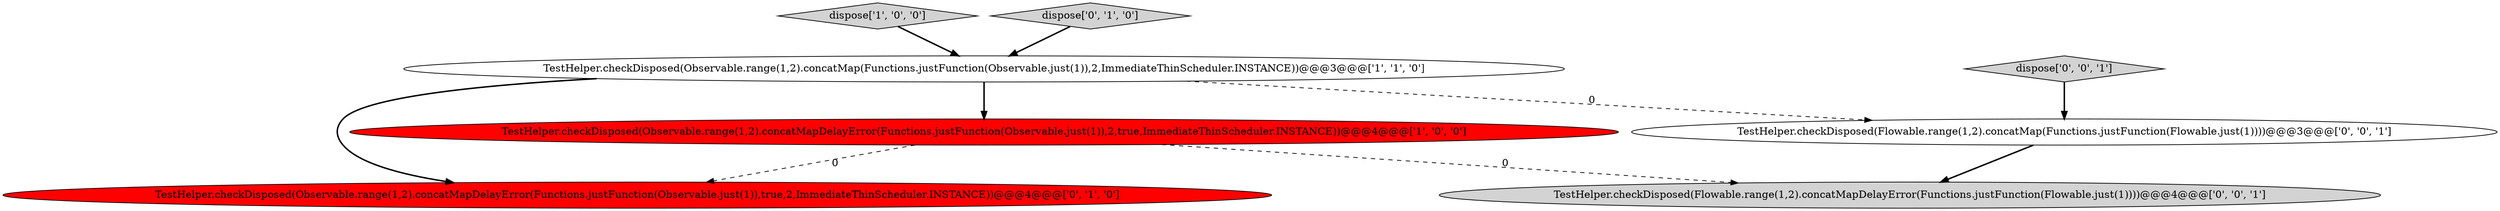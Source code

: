 digraph {
0 [style = filled, label = "dispose['1', '0', '0']", fillcolor = lightgray, shape = diamond image = "AAA0AAABBB1BBB"];
7 [style = filled, label = "TestHelper.checkDisposed(Flowable.range(1,2).concatMapDelayError(Functions.justFunction(Flowable.just(1))))@@@4@@@['0', '0', '1']", fillcolor = lightgray, shape = ellipse image = "AAA0AAABBB3BBB"];
5 [style = filled, label = "dispose['0', '0', '1']", fillcolor = lightgray, shape = diamond image = "AAA0AAABBB3BBB"];
2 [style = filled, label = "TestHelper.checkDisposed(Observable.range(1,2).concatMap(Functions.justFunction(Observable.just(1)),2,ImmediateThinScheduler.INSTANCE))@@@3@@@['1', '1', '0']", fillcolor = white, shape = ellipse image = "AAA0AAABBB1BBB"];
4 [style = filled, label = "dispose['0', '1', '0']", fillcolor = lightgray, shape = diamond image = "AAA0AAABBB2BBB"];
3 [style = filled, label = "TestHelper.checkDisposed(Observable.range(1,2).concatMapDelayError(Functions.justFunction(Observable.just(1)),true,2,ImmediateThinScheduler.INSTANCE))@@@4@@@['0', '1', '0']", fillcolor = red, shape = ellipse image = "AAA1AAABBB2BBB"];
1 [style = filled, label = "TestHelper.checkDisposed(Observable.range(1,2).concatMapDelayError(Functions.justFunction(Observable.just(1)),2,true,ImmediateThinScheduler.INSTANCE))@@@4@@@['1', '0', '0']", fillcolor = red, shape = ellipse image = "AAA1AAABBB1BBB"];
6 [style = filled, label = "TestHelper.checkDisposed(Flowable.range(1,2).concatMap(Functions.justFunction(Flowable.just(1))))@@@3@@@['0', '0', '1']", fillcolor = white, shape = ellipse image = "AAA0AAABBB3BBB"];
4->2 [style = bold, label=""];
1->3 [style = dashed, label="0"];
5->6 [style = bold, label=""];
6->7 [style = bold, label=""];
1->7 [style = dashed, label="0"];
2->1 [style = bold, label=""];
2->3 [style = bold, label=""];
0->2 [style = bold, label=""];
2->6 [style = dashed, label="0"];
}

